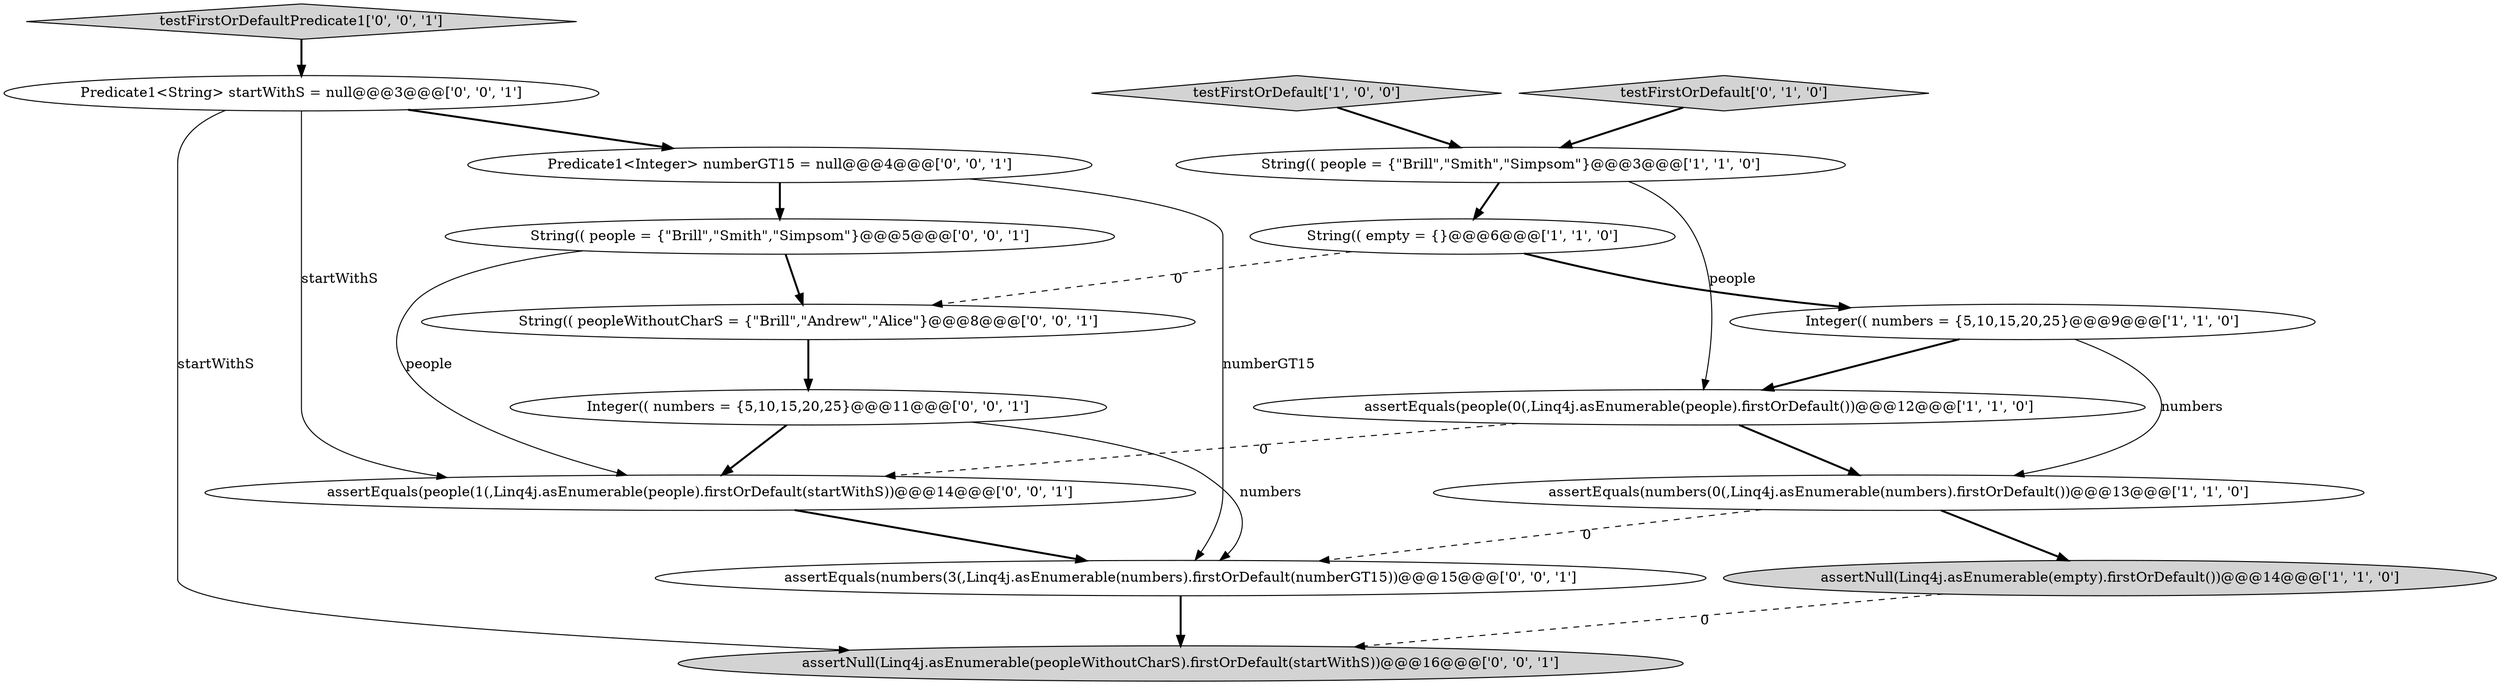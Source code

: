 digraph {
0 [style = filled, label = "assertEquals(people(0(,Linq4j.asEnumerable(people).firstOrDefault())@@@12@@@['1', '1', '0']", fillcolor = white, shape = ellipse image = "AAA0AAABBB1BBB"];
12 [style = filled, label = "String(( people = {\"Brill\",\"Smith\",\"Simpsom\"}@@@5@@@['0', '0', '1']", fillcolor = white, shape = ellipse image = "AAA0AAABBB3BBB"];
8 [style = filled, label = "String(( peopleWithoutCharS = {\"Brill\",\"Andrew\",\"Alice\"}@@@8@@@['0', '0', '1']", fillcolor = white, shape = ellipse image = "AAA0AAABBB3BBB"];
14 [style = filled, label = "Predicate1<Integer> numberGT15 = null@@@4@@@['0', '0', '1']", fillcolor = white, shape = ellipse image = "AAA0AAABBB3BBB"];
6 [style = filled, label = "assertEquals(numbers(0(,Linq4j.asEnumerable(numbers).firstOrDefault())@@@13@@@['1', '1', '0']", fillcolor = white, shape = ellipse image = "AAA0AAABBB1BBB"];
4 [style = filled, label = "Integer(( numbers = {5,10,15,20,25}@@@9@@@['1', '1', '0']", fillcolor = white, shape = ellipse image = "AAA0AAABBB1BBB"];
16 [style = filled, label = "assertEquals(numbers(3(,Linq4j.asEnumerable(numbers).firstOrDefault(numberGT15))@@@15@@@['0', '0', '1']", fillcolor = white, shape = ellipse image = "AAA0AAABBB3BBB"];
10 [style = filled, label = "Integer(( numbers = {5,10,15,20,25}@@@11@@@['0', '0', '1']", fillcolor = white, shape = ellipse image = "AAA0AAABBB3BBB"];
11 [style = filled, label = "assertEquals(people(1(,Linq4j.asEnumerable(people).firstOrDefault(startWithS))@@@14@@@['0', '0', '1']", fillcolor = white, shape = ellipse image = "AAA0AAABBB3BBB"];
15 [style = filled, label = "testFirstOrDefaultPredicate1['0', '0', '1']", fillcolor = lightgray, shape = diamond image = "AAA0AAABBB3BBB"];
1 [style = filled, label = "String(( empty = {}@@@6@@@['1', '1', '0']", fillcolor = white, shape = ellipse image = "AAA0AAABBB1BBB"];
7 [style = filled, label = "testFirstOrDefault['0', '1', '0']", fillcolor = lightgray, shape = diamond image = "AAA0AAABBB2BBB"];
13 [style = filled, label = "assertNull(Linq4j.asEnumerable(peopleWithoutCharS).firstOrDefault(startWithS))@@@16@@@['0', '0', '1']", fillcolor = lightgray, shape = ellipse image = "AAA0AAABBB3BBB"];
2 [style = filled, label = "assertNull(Linq4j.asEnumerable(empty).firstOrDefault())@@@14@@@['1', '1', '0']", fillcolor = lightgray, shape = ellipse image = "AAA0AAABBB1BBB"];
3 [style = filled, label = "testFirstOrDefault['1', '0', '0']", fillcolor = lightgray, shape = diamond image = "AAA0AAABBB1BBB"];
5 [style = filled, label = "String(( people = {\"Brill\",\"Smith\",\"Simpsom\"}@@@3@@@['1', '1', '0']", fillcolor = white, shape = ellipse image = "AAA0AAABBB1BBB"];
9 [style = filled, label = "Predicate1<String> startWithS = null@@@3@@@['0', '0', '1']", fillcolor = white, shape = ellipse image = "AAA0AAABBB3BBB"];
11->16 [style = bold, label=""];
8->10 [style = bold, label=""];
1->4 [style = bold, label=""];
16->13 [style = bold, label=""];
0->6 [style = bold, label=""];
9->13 [style = solid, label="startWithS"];
5->0 [style = solid, label="people"];
0->11 [style = dashed, label="0"];
10->16 [style = solid, label="numbers"];
14->16 [style = solid, label="numberGT15"];
4->0 [style = bold, label=""];
6->2 [style = bold, label=""];
9->11 [style = solid, label="startWithS"];
5->1 [style = bold, label=""];
3->5 [style = bold, label=""];
7->5 [style = bold, label=""];
6->16 [style = dashed, label="0"];
15->9 [style = bold, label=""];
12->8 [style = bold, label=""];
2->13 [style = dashed, label="0"];
14->12 [style = bold, label=""];
9->14 [style = bold, label=""];
4->6 [style = solid, label="numbers"];
1->8 [style = dashed, label="0"];
10->11 [style = bold, label=""];
12->11 [style = solid, label="people"];
}

